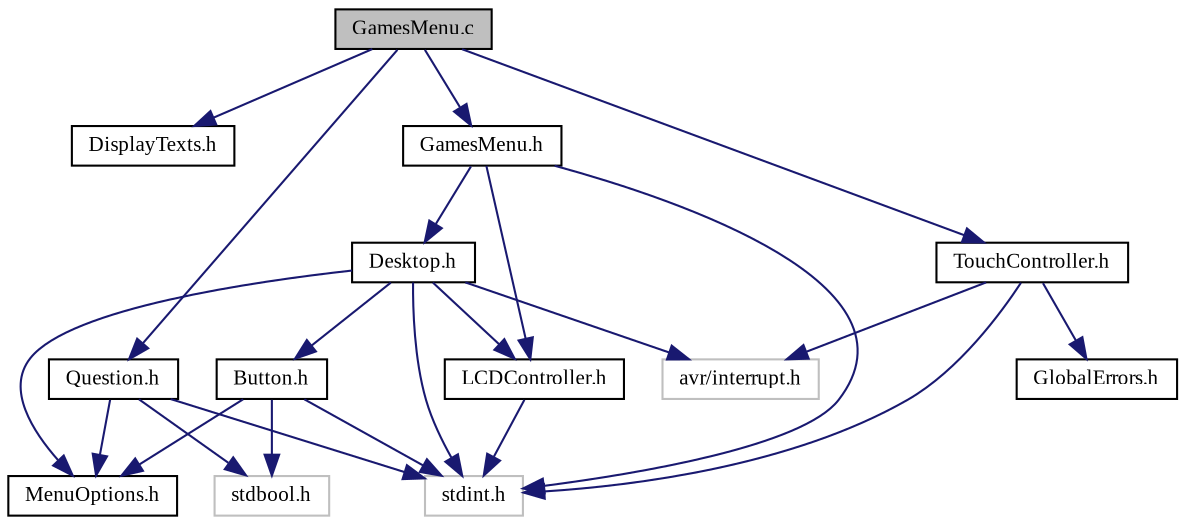 digraph "GamesMenu.c"
{
  edge [fontname="TimesNewRoman",fontsize="10",labelfontname="TimesNewRoman",labelfontsize="10"];
  node [fontname="TimesNewRoman",fontsize="10",shape=record];
  Node0 [label="GamesMenu.c",height=0.2,width=0.4,color="black", fillcolor="grey75", style="filled", fontcolor="black"];
  Node0 -> Node1 [color="midnightblue",fontsize="10",style="solid",fontname="TimesNewRoman"];
  Node1 [label="DisplayTexts.h",height=0.2,width=0.4,color="black", fillcolor="white", style="filled",URL="$_display_texts_8h.html",tooltip="Plik zawierajacy wszystkie wyswietlane teksty - header file. "];
  Node0 -> Node2 [color="midnightblue",fontsize="10",style="solid",fontname="TimesNewRoman"];
  Node2 [label="GamesMenu.h",height=0.2,width=0.4,color="black", fillcolor="white", style="filled",URL="$_games_menu_8h.html",tooltip="Menu z grami - header file. "];
  Node2 -> Node3 [color="midnightblue",fontsize="10",style="solid",fontname="TimesNewRoman"];
  Node3 [label="stdint.h",height=0.2,width=0.4,color="grey75", fillcolor="white", style="filled"];
  Node2 -> Node4 [color="midnightblue",fontsize="10",style="solid",fontname="TimesNewRoman"];
  Node4 [label="Desktop.h",height=0.2,width=0.4,color="black", fillcolor="white", style="filled",URL="$_desktop_8h.html",tooltip="Pulpit z wejsciem menu - header file. "];
  Node4 -> Node3 [color="midnightblue",fontsize="10",style="solid",fontname="TimesNewRoman"];
  Node4 -> Node5 [color="midnightblue",fontsize="10",style="solid",fontname="TimesNewRoman"];
  Node5 [label="avr/interrupt.h",height=0.2,width=0.4,color="grey75", fillcolor="white", style="filled"];
  Node4 -> Node6 [color="midnightblue",fontsize="10",style="solid",fontname="TimesNewRoman"];
  Node6 [label="LCDController.h",height=0.2,width=0.4,color="black", fillcolor="white", style="filled",URL="$_l_c_d_controller_8h.html",tooltip="Kontroler sterownika wyswietlacza BD663474 - header file. "];
  Node6 -> Node3 [color="midnightblue",fontsize="10",style="solid",fontname="TimesNewRoman"];
  Node4 -> Node7 [color="midnightblue",fontsize="10",style="solid",fontname="TimesNewRoman"];
  Node7 [label="Button.h",height=0.2,width=0.4,color="black", fillcolor="white", style="filled",URL="$_button_8h.html",tooltip="Przycisk na ekranie - header file. "];
  Node7 -> Node3 [color="midnightblue",fontsize="10",style="solid",fontname="TimesNewRoman"];
  Node7 -> Node8 [color="midnightblue",fontsize="10",style="solid",fontname="TimesNewRoman"];
  Node8 [label="stdbool.h",height=0.2,width=0.4,color="grey75", fillcolor="white", style="filled"];
  Node7 -> Node9 [color="midnightblue",fontsize="10",style="solid",fontname="TimesNewRoman"];
  Node9 [label="MenuOptions.h",height=0.2,width=0.4,color="black", fillcolor="white", style="filled",URL="$_menu_options_8h.html",tooltip="Plik zawierajacy wszystkie opcje menu - header file. "];
  Node4 -> Node9 [color="midnightblue",fontsize="10",style="solid",fontname="TimesNewRoman"];
  Node2 -> Node6 [color="midnightblue",fontsize="10",style="solid",fontname="TimesNewRoman"];
  Node0 -> Node10 [color="midnightblue",fontsize="10",style="solid",fontname="TimesNewRoman"];
  Node10 [label="Question.h",height=0.2,width=0.4,color="black", fillcolor="white", style="filled",URL="$_question_8h.html",tooltip="Pytanie z funkcjami wyboru - header file. "];
  Node10 -> Node3 [color="midnightblue",fontsize="10",style="solid",fontname="TimesNewRoman"];
  Node10 -> Node8 [color="midnightblue",fontsize="10",style="solid",fontname="TimesNewRoman"];
  Node10 -> Node9 [color="midnightblue",fontsize="10",style="solid",fontname="TimesNewRoman"];
  Node0 -> Node11 [color="midnightblue",fontsize="10",style="solid",fontname="TimesNewRoman"];
  Node11 [label="TouchController.h",height=0.2,width=0.4,color="black", fillcolor="white", style="filled",URL="$_touch_controller_8h.html",tooltip="Kontroler sterownika dotyku XPT2046 - header file. "];
  Node11 -> Node3 [color="midnightblue",fontsize="10",style="solid",fontname="TimesNewRoman"];
  Node11 -> Node5 [color="midnightblue",fontsize="10",style="solid",fontname="TimesNewRoman"];
  Node11 -> Node12 [color="midnightblue",fontsize="10",style="solid",fontname="TimesNewRoman"];
  Node12 [label="GlobalErrors.h",height=0.2,width=0.4,color="black", fillcolor="white", style="filled",URL="$_global_errors_8h.html",tooltip="Plik zawierajacy wszystkie definicje bledow - header file. "];
}
